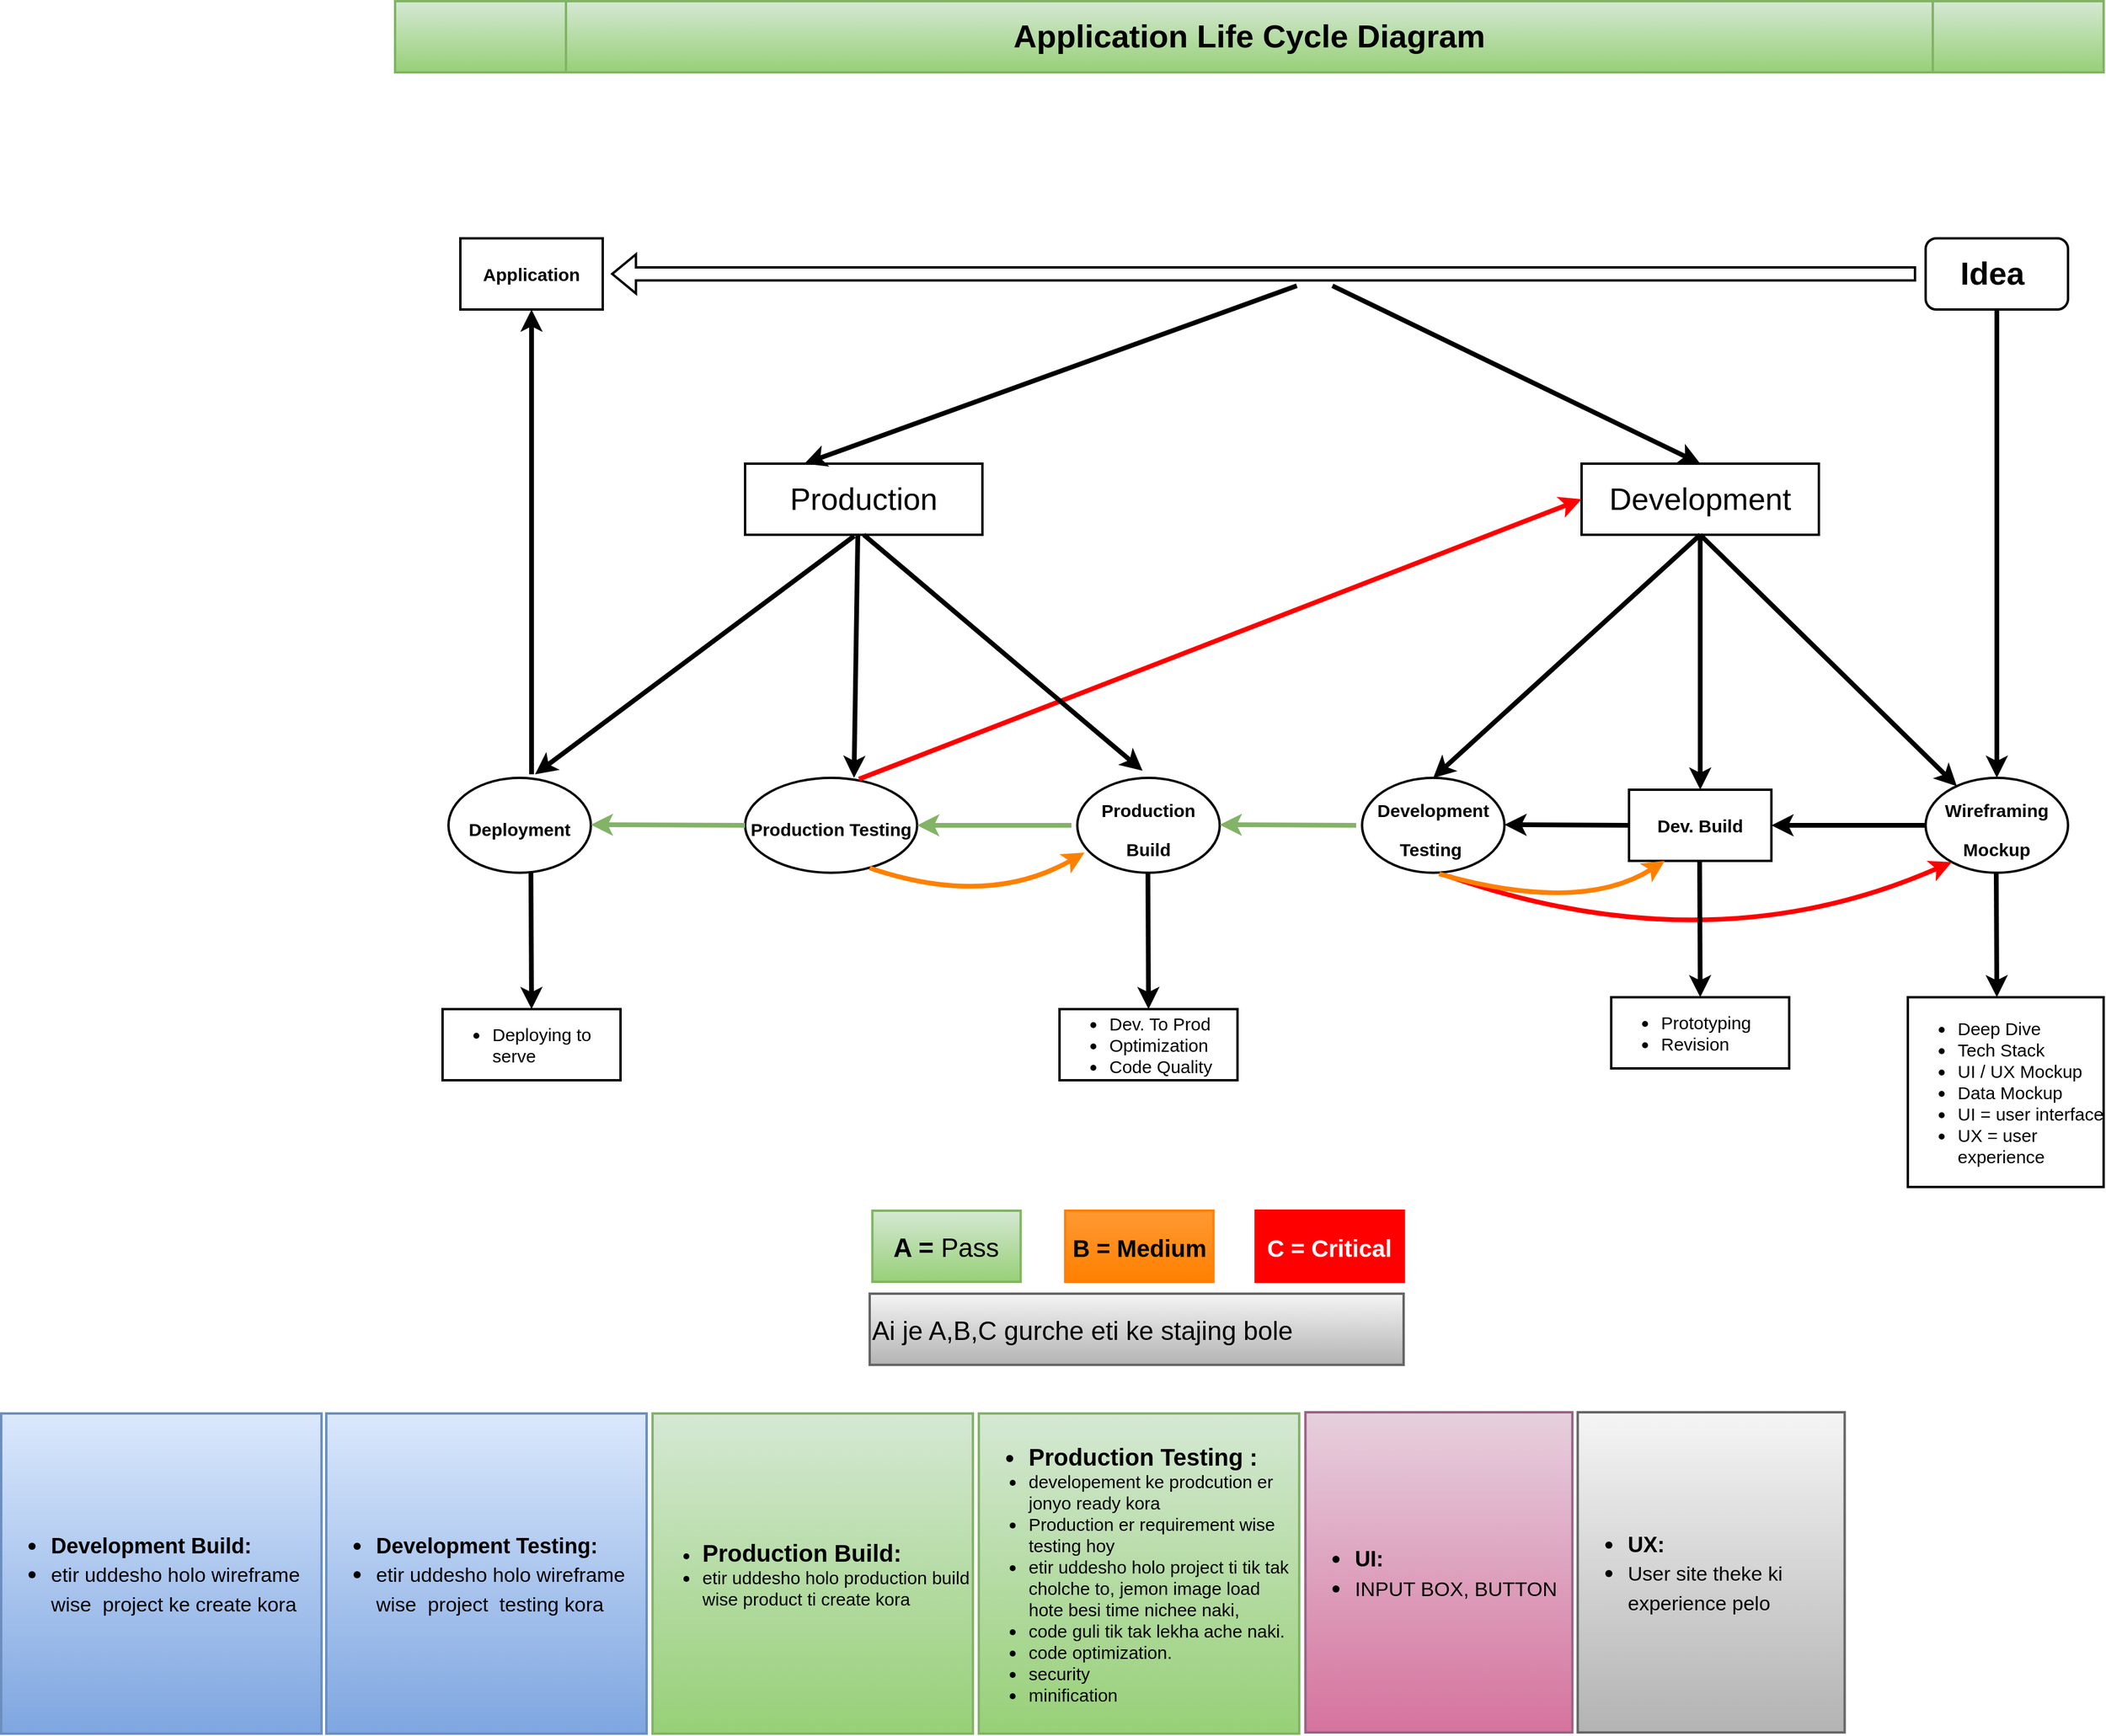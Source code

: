 <mxfile version="15.6.2" type="github" pages="3">
  <diagram id="QyyloWuUuczWYXhQfjAA" name="Page-3">
    <mxGraphModel dx="2634" dy="393" grid="1" gridSize="10" guides="1" tooltips="1" connect="1" arrows="1" fold="1" page="1" pageScale="1" pageWidth="850" pageHeight="1100" math="0" shadow="0">
      <root>
        <mxCell id="Z68wc-MWNhTlL6lFLuZK-0" />
        <mxCell id="Z68wc-MWNhTlL6lFLuZK-1" parent="Z68wc-MWNhTlL6lFLuZK-0" />
        <mxCell id="kr9_iDYJ5C5E8U4kxon4-0" value="&lt;font style=&quot;font-size: 27px&quot;&gt;&lt;b&gt;Application Life Cycle Diagram&lt;/b&gt;&lt;/font&gt;" style="shape=process;whiteSpace=wrap;html=1;backgroundOutline=1;fontSize=13;strokeWidth=2;align=center;fillColor=#d5e8d4;gradientColor=#97d077;strokeColor=#82b366;" vertex="1" parent="Z68wc-MWNhTlL6lFLuZK-1">
          <mxGeometry x="-600" y="20" width="1440" height="60" as="geometry" />
        </mxCell>
        <mxCell id="kr9_iDYJ5C5E8U4kxon4-1" value="&lt;font color=&quot;#000000&quot;&gt;&lt;b&gt;Idea&amp;nbsp;&lt;/b&gt;&lt;/font&gt;" style="rounded=1;whiteSpace=wrap;html=1;fontSize=27;fontColor=#FFFFFF;strokeWidth=2;align=center;" vertex="1" parent="Z68wc-MWNhTlL6lFLuZK-1">
          <mxGeometry x="690" y="220" width="120" height="60" as="geometry" />
        </mxCell>
        <mxCell id="kr9_iDYJ5C5E8U4kxon4-2" value="&lt;b&gt;&lt;font style=&quot;font-size: 15px&quot;&gt;Wireframing Mockup&lt;/font&gt;&lt;/b&gt;" style="ellipse;whiteSpace=wrap;html=1;fontSize=27;fontColor=#000000;strokeWidth=2;align=center;" vertex="1" parent="Z68wc-MWNhTlL6lFLuZK-1">
          <mxGeometry x="690" y="675" width="120" height="80" as="geometry" />
        </mxCell>
        <mxCell id="kr9_iDYJ5C5E8U4kxon4-3" value="&lt;b&gt;Dev. Build&lt;/b&gt;" style="rounded=0;whiteSpace=wrap;html=1;fontSize=15;fontColor=#000000;strokeWidth=2;align=center;" vertex="1" parent="Z68wc-MWNhTlL6lFLuZK-1">
          <mxGeometry x="440" y="685" width="120" height="60" as="geometry" />
        </mxCell>
        <mxCell id="kr9_iDYJ5C5E8U4kxon4-4" value="&lt;b&gt;&lt;font style=&quot;font-size: 15px&quot;&gt;Development&lt;br&gt;Testing&amp;nbsp;&lt;br&gt;&lt;/font&gt;&lt;/b&gt;" style="ellipse;whiteSpace=wrap;html=1;fontSize=27;fontColor=#000000;strokeWidth=2;align=center;" vertex="1" parent="Z68wc-MWNhTlL6lFLuZK-1">
          <mxGeometry x="215" y="675" width="120" height="80" as="geometry" />
        </mxCell>
        <mxCell id="kr9_iDYJ5C5E8U4kxon4-5" value="&lt;b&gt;&lt;font style=&quot;font-size: 15px&quot;&gt;Production Build&lt;/font&gt;&lt;/b&gt;" style="ellipse;whiteSpace=wrap;html=1;fontSize=27;fontColor=#000000;strokeWidth=2;align=center;" vertex="1" parent="Z68wc-MWNhTlL6lFLuZK-1">
          <mxGeometry x="-25" y="675" width="120" height="80" as="geometry" />
        </mxCell>
        <mxCell id="kr9_iDYJ5C5E8U4kxon4-6" value="&lt;b&gt;&lt;font style=&quot;font-size: 15px&quot;&gt;Production Testing&lt;/font&gt;&lt;/b&gt;" style="ellipse;whiteSpace=wrap;html=1;fontSize=27;fontColor=#000000;strokeWidth=2;align=center;" vertex="1" parent="Z68wc-MWNhTlL6lFLuZK-1">
          <mxGeometry x="-305" y="675" width="145" height="80" as="geometry" />
        </mxCell>
        <mxCell id="kr9_iDYJ5C5E8U4kxon4-7" value="&lt;b&gt;&lt;font style=&quot;font-size: 15px&quot;&gt;Deployment&lt;/font&gt;&lt;/b&gt;" style="ellipse;whiteSpace=wrap;html=1;fontSize=27;fontColor=#000000;strokeWidth=2;align=center;" vertex="1" parent="Z68wc-MWNhTlL6lFLuZK-1">
          <mxGeometry x="-555" y="675" width="120" height="80" as="geometry" />
        </mxCell>
        <mxCell id="kr9_iDYJ5C5E8U4kxon4-8" value="&lt;b&gt;Application&lt;/b&gt;" style="rounded=0;whiteSpace=wrap;html=1;fontSize=15;fontColor=#000000;strokeWidth=2;align=center;" vertex="1" parent="Z68wc-MWNhTlL6lFLuZK-1">
          <mxGeometry x="-545" y="220" width="120" height="60" as="geometry" />
        </mxCell>
        <mxCell id="kr9_iDYJ5C5E8U4kxon4-10" value="" style="shape=flexArrow;endArrow=classic;html=1;rounded=0;fontSize=15;fontColor=#000000;strokeWidth=2;" edge="1" parent="Z68wc-MWNhTlL6lFLuZK-1">
          <mxGeometry width="50" height="50" relative="1" as="geometry">
            <mxPoint x="682" y="250" as="sourcePoint" />
            <mxPoint x="-418" y="250" as="targetPoint" />
          </mxGeometry>
        </mxCell>
        <mxCell id="kr9_iDYJ5C5E8U4kxon4-11" value="" style="endArrow=classic;html=1;rounded=0;fontSize=16;fontColor=#000000;strokeWidth=4;exitX=0.5;exitY=1;exitDx=0;exitDy=0;entryX=0.5;entryY=0;entryDx=0;entryDy=0;" edge="1" parent="Z68wc-MWNhTlL6lFLuZK-1" source="kr9_iDYJ5C5E8U4kxon4-1" target="kr9_iDYJ5C5E8U4kxon4-2">
          <mxGeometry width="50" height="50" relative="1" as="geometry">
            <mxPoint x="740" y="480" as="sourcePoint" />
            <mxPoint x="750" y="660" as="targetPoint" />
          </mxGeometry>
        </mxCell>
        <mxCell id="kr9_iDYJ5C5E8U4kxon4-12" value="" style="endArrow=classic;html=1;rounded=0;fontSize=16;fontColor=#000000;strokeWidth=4;entryX=1;entryY=0.5;entryDx=0;entryDy=0;exitX=0;exitY=0.5;exitDx=0;exitDy=0;" edge="1" parent="Z68wc-MWNhTlL6lFLuZK-1" source="kr9_iDYJ5C5E8U4kxon4-2" target="kr9_iDYJ5C5E8U4kxon4-3">
          <mxGeometry width="50" height="50" relative="1" as="geometry">
            <mxPoint x="650" y="755" as="sourcePoint" />
            <mxPoint x="650" y="885" as="targetPoint" />
          </mxGeometry>
        </mxCell>
        <mxCell id="kr9_iDYJ5C5E8U4kxon4-13" value="" style="endArrow=classic;html=1;rounded=0;fontSize=16;fontColor=#000000;strokeWidth=4;entryX=1;entryY=0.5;entryDx=0;entryDy=0;" edge="1" parent="Z68wc-MWNhTlL6lFLuZK-1">
          <mxGeometry width="50" height="50" relative="1" as="geometry">
            <mxPoint x="440" y="715" as="sourcePoint" />
            <mxPoint x="335" y="714.5" as="targetPoint" />
          </mxGeometry>
        </mxCell>
        <mxCell id="kr9_iDYJ5C5E8U4kxon4-14" value="" style="endArrow=classic;html=1;rounded=0;fontSize=16;fontColor=#000000;strokeWidth=4;entryX=1;entryY=0.5;entryDx=0;entryDy=0;fillColor=#d5e8d4;gradientColor=#97d077;strokeColor=#82b366;" edge="1" parent="Z68wc-MWNhTlL6lFLuZK-1">
          <mxGeometry width="50" height="50" relative="1" as="geometry">
            <mxPoint x="210" y="715" as="sourcePoint" />
            <mxPoint x="95" y="714.5" as="targetPoint" />
          </mxGeometry>
        </mxCell>
        <mxCell id="kr9_iDYJ5C5E8U4kxon4-17" value="" style="endArrow=classic;html=1;rounded=0;fontSize=16;fontColor=#000000;strokeWidth=4;entryX=0.5;entryY=1;entryDx=0;entryDy=0;" edge="1" parent="Z68wc-MWNhTlL6lFLuZK-1" target="kr9_iDYJ5C5E8U4kxon4-8">
          <mxGeometry width="50" height="50" relative="1" as="geometry">
            <mxPoint x="-485" y="672" as="sourcePoint" />
            <mxPoint x="-440" y="510" as="targetPoint" />
          </mxGeometry>
        </mxCell>
        <mxCell id="kr9_iDYJ5C5E8U4kxon4-18" value="Development" style="rounded=0;whiteSpace=wrap;html=1;fontSize=26;fontColor=#000000;strokeWidth=2;align=center;" vertex="1" parent="Z68wc-MWNhTlL6lFLuZK-1">
          <mxGeometry x="400" y="410" width="200" height="60" as="geometry" />
        </mxCell>
        <mxCell id="kr9_iDYJ5C5E8U4kxon4-19" value="" style="endArrow=classic;html=1;rounded=0;fontSize=16;fontColor=#000000;strokeWidth=4;entryX=0.5;entryY=0;entryDx=0;entryDy=0;exitX=0.5;exitY=1;exitDx=0;exitDy=0;" edge="1" parent="Z68wc-MWNhTlL6lFLuZK-1" source="kr9_iDYJ5C5E8U4kxon4-18" target="kr9_iDYJ5C5E8U4kxon4-3">
          <mxGeometry width="50" height="50" relative="1" as="geometry">
            <mxPoint x="600" y="550" as="sourcePoint" />
            <mxPoint x="470" y="550" as="targetPoint" />
          </mxGeometry>
        </mxCell>
        <mxCell id="kr9_iDYJ5C5E8U4kxon4-20" value="" style="endArrow=classic;html=1;rounded=0;fontSize=16;fontColor=#000000;strokeWidth=4;entryX=0.5;entryY=0;entryDx=0;entryDy=0;" edge="1" parent="Z68wc-MWNhTlL6lFLuZK-1" target="kr9_iDYJ5C5E8U4kxon4-4">
          <mxGeometry width="50" height="50" relative="1" as="geometry">
            <mxPoint x="500" y="470" as="sourcePoint" />
            <mxPoint x="400" y="685" as="targetPoint" />
          </mxGeometry>
        </mxCell>
        <mxCell id="kr9_iDYJ5C5E8U4kxon4-21" value="" style="endArrow=classic;html=1;rounded=0;fontSize=16;fontColor=#000000;strokeWidth=4;exitX=0.5;exitY=1;exitDx=0;exitDy=0;" edge="1" parent="Z68wc-MWNhTlL6lFLuZK-1" source="kr9_iDYJ5C5E8U4kxon4-18" target="kr9_iDYJ5C5E8U4kxon4-2">
          <mxGeometry width="50" height="50" relative="1" as="geometry">
            <mxPoint x="600" y="470" as="sourcePoint" />
            <mxPoint x="600" y="685" as="targetPoint" />
          </mxGeometry>
        </mxCell>
        <mxCell id="kr9_iDYJ5C5E8U4kxon4-22" value="" style="endArrow=classic;html=1;rounded=0;fontSize=16;fontColor=#000000;strokeWidth=4;exitX=0.5;exitY=1;exitDx=0;exitDy=0;entryX=0.5;entryY=0;entryDx=0;entryDy=0;" edge="1" parent="Z68wc-MWNhTlL6lFLuZK-1" target="kr9_iDYJ5C5E8U4kxon4-18">
          <mxGeometry width="50" height="50" relative="1" as="geometry">
            <mxPoint x="190" y="260" as="sourcePoint" />
            <mxPoint x="317.326" y="467.966" as="targetPoint" />
          </mxGeometry>
        </mxCell>
        <mxCell id="kr9_iDYJ5C5E8U4kxon4-23" value="" style="curved=1;endArrow=classic;html=1;rounded=0;fontSize=26;fontColor=#000000;strokeWidth=4;entryX=0.183;entryY=0.95;entryDx=0;entryDy=0;entryPerimeter=0;exitX=0.608;exitY=1.038;exitDx=0;exitDy=0;fillColor=#f8cecc;gradientColor=#ea6b66;strokeColor=#FF0000;exitPerimeter=0;" edge="1" parent="Z68wc-MWNhTlL6lFLuZK-1" source="kr9_iDYJ5C5E8U4kxon4-4">
          <mxGeometry width="50" height="50" relative="1" as="geometry">
            <mxPoint x="275" y="750" as="sourcePoint" />
            <mxPoint x="711.96" y="746" as="targetPoint" />
            <Array as="points">
              <mxPoint x="510" y="835" />
            </Array>
          </mxGeometry>
        </mxCell>
        <mxCell id="kr9_iDYJ5C5E8U4kxon4-24" value="" style="endArrow=classic;html=1;rounded=0;fontSize=16;fontColor=#000000;strokeWidth=4;exitX=0.5;exitY=1;exitDx=0;exitDy=0;" edge="1" parent="Z68wc-MWNhTlL6lFLuZK-1">
          <mxGeometry width="50" height="50" relative="1" as="geometry">
            <mxPoint x="499.5" y="745" as="sourcePoint" />
            <mxPoint x="500" y="860" as="targetPoint" />
          </mxGeometry>
        </mxCell>
        <mxCell id="kr9_iDYJ5C5E8U4kxon4-25" value="&lt;ul&gt;&lt;li&gt;Prototyping&lt;/li&gt;&lt;li&gt;Revision&lt;/li&gt;&lt;/ul&gt;" style="rounded=0;whiteSpace=wrap;html=1;fontSize=15;fontColor=#000000;strokeWidth=2;align=left;" vertex="1" parent="Z68wc-MWNhTlL6lFLuZK-1">
          <mxGeometry x="425" y="860" width="150" height="60" as="geometry" />
        </mxCell>
        <mxCell id="kr9_iDYJ5C5E8U4kxon4-27" value="" style="curved=1;endArrow=classic;html=1;rounded=0;fontSize=26;fontColor=#000000;strokeWidth=4;entryX=0.25;entryY=1;entryDx=0;entryDy=0;strokeColor=#FF8000;" edge="1" parent="Z68wc-MWNhTlL6lFLuZK-1" target="kr9_iDYJ5C5E8U4kxon4-3">
          <mxGeometry width="50" height="50" relative="1" as="geometry">
            <mxPoint x="280" y="756" as="sourcePoint" />
            <mxPoint x="490" y="750" as="targetPoint" />
            <Array as="points">
              <mxPoint x="400" y="790" />
            </Array>
          </mxGeometry>
        </mxCell>
        <mxCell id="kr9_iDYJ5C5E8U4kxon4-28" value="&lt;font style=&quot;font-size: 22px&quot;&gt;&lt;b&gt;A = &lt;/b&gt;Pass&lt;/font&gt;" style="rounded=0;whiteSpace=wrap;html=1;fontSize=26;strokeWidth=2;align=center;fillColor=#d5e8d4;gradientColor=#97d077;strokeColor=#82b366;" vertex="1" parent="Z68wc-MWNhTlL6lFLuZK-1">
          <mxGeometry x="-197.75" y="1040" width="125" height="60" as="geometry" />
        </mxCell>
        <mxCell id="kr9_iDYJ5C5E8U4kxon4-29" value="&lt;font size=&quot;1&quot;&gt;&lt;b style=&quot;font-size: 20px&quot;&gt;B = Medium&lt;/b&gt;&lt;/font&gt;" style="rounded=0;whiteSpace=wrap;html=1;fontSize=26;strokeWidth=2;align=center;fillColor=#FF9933;strokeColor=#FF8000;gradientColor=#FF8000;" vertex="1" parent="Z68wc-MWNhTlL6lFLuZK-1">
          <mxGeometry x="-35.25" y="1040" width="125" height="60" as="geometry" />
        </mxCell>
        <mxCell id="kr9_iDYJ5C5E8U4kxon4-31" value="&lt;font size=&quot;1&quot; color=&quot;#ffffff&quot;&gt;&lt;b style=&quot;font-size: 20px&quot;&gt;C = Critical&lt;/b&gt;&lt;/font&gt;" style="rounded=0;whiteSpace=wrap;html=1;fontSize=26;strokeWidth=2;align=center;fillColor=#FF0000;strokeColor=#FF0000;gradientColor=#FF0000;" vertex="1" parent="Z68wc-MWNhTlL6lFLuZK-1">
          <mxGeometry x="125.25" y="1040" width="125" height="60" as="geometry" />
        </mxCell>
        <mxCell id="kr9_iDYJ5C5E8U4kxon4-32" value="" style="endArrow=classic;html=1;rounded=0;fontSize=16;fontColor=#000000;strokeWidth=4;exitX=0.5;exitY=1;exitDx=0;exitDy=0;" edge="1" parent="Z68wc-MWNhTlL6lFLuZK-1">
          <mxGeometry width="50" height="50" relative="1" as="geometry">
            <mxPoint x="34.5" y="755" as="sourcePoint" />
            <mxPoint x="35" y="870" as="targetPoint" />
          </mxGeometry>
        </mxCell>
        <mxCell id="kr9_iDYJ5C5E8U4kxon4-33" value="&lt;ul&gt;&lt;li&gt;Dev. To Prod&lt;/li&gt;&lt;li&gt;Optimization&lt;/li&gt;&lt;li&gt;Code Quality&lt;/li&gt;&lt;/ul&gt;" style="rounded=0;whiteSpace=wrap;html=1;fontSize=15;fontColor=#000000;strokeWidth=2;align=left;" vertex="1" parent="Z68wc-MWNhTlL6lFLuZK-1">
          <mxGeometry x="-40" y="870" width="150" height="60" as="geometry" />
        </mxCell>
        <mxCell id="kr9_iDYJ5C5E8U4kxon4-34" value="" style="endArrow=classic;html=1;rounded=0;fontSize=16;fontColor=#000000;strokeWidth=4;fillColor=#d5e8d4;gradientColor=#97d077;strokeColor=#82b366;" edge="1" parent="Z68wc-MWNhTlL6lFLuZK-1">
          <mxGeometry width="50" height="50" relative="1" as="geometry">
            <mxPoint x="-30" y="715" as="sourcePoint" />
            <mxPoint x="-160" y="715" as="targetPoint" />
          </mxGeometry>
        </mxCell>
        <mxCell id="kr9_iDYJ5C5E8U4kxon4-35" value="" style="endArrow=classic;html=1;rounded=0;fontSize=20;fontColor=#FFFFFF;strokeColor=#FF0000;strokeWidth=4;entryX=0;entryY=0.5;entryDx=0;entryDy=0;exitX=0.662;exitY=0.013;exitDx=0;exitDy=0;exitPerimeter=0;" edge="1" parent="Z68wc-MWNhTlL6lFLuZK-1" source="kr9_iDYJ5C5E8U4kxon4-6" target="kr9_iDYJ5C5E8U4kxon4-18">
          <mxGeometry width="50" height="50" relative="1" as="geometry">
            <mxPoint x="-210" y="670" as="sourcePoint" />
            <mxPoint x="-170" y="625" as="targetPoint" />
          </mxGeometry>
        </mxCell>
        <mxCell id="kr9_iDYJ5C5E8U4kxon4-36" value="" style="curved=1;endArrow=classic;html=1;rounded=0;fontSize=26;fontColor=#000000;strokeWidth=4;entryX=0.05;entryY=0.788;entryDx=0;entryDy=0;strokeColor=#FF8000;entryPerimeter=0;" edge="1" parent="Z68wc-MWNhTlL6lFLuZK-1" target="kr9_iDYJ5C5E8U4kxon4-5">
          <mxGeometry width="50" height="50" relative="1" as="geometry">
            <mxPoint x="-200" y="751" as="sourcePoint" />
            <mxPoint x="-30" y="740" as="targetPoint" />
            <Array as="points">
              <mxPoint x="-100" y="785" />
            </Array>
          </mxGeometry>
        </mxCell>
        <mxCell id="kr9_iDYJ5C5E8U4kxon4-37" value="&lt;ul&gt;&lt;li&gt;Deep Dive&lt;/li&gt;&lt;li&gt;Tech Stack&lt;/li&gt;&lt;li&gt;UI / UX Mockup&lt;/li&gt;&lt;li&gt;Data Mockup&lt;/li&gt;&lt;li&gt;UI = user interface&lt;/li&gt;&lt;li&gt;UX = user experience&lt;/li&gt;&lt;/ul&gt;" style="rounded=0;whiteSpace=wrap;html=1;fontSize=15;fontColor=#000000;strokeWidth=2;align=left;" vertex="1" parent="Z68wc-MWNhTlL6lFLuZK-1">
          <mxGeometry x="675" y="860" width="165" height="160" as="geometry" />
        </mxCell>
        <mxCell id="kr9_iDYJ5C5E8U4kxon4-38" value="" style="endArrow=classic;html=1;rounded=0;fontSize=16;fontColor=#000000;strokeWidth=4;exitX=0.5;exitY=1;exitDx=0;exitDy=0;" edge="1" parent="Z68wc-MWNhTlL6lFLuZK-1">
          <mxGeometry width="50" height="50" relative="1" as="geometry">
            <mxPoint x="749.5" y="755" as="sourcePoint" />
            <mxPoint x="750" y="860" as="targetPoint" />
          </mxGeometry>
        </mxCell>
        <mxCell id="kr9_iDYJ5C5E8U4kxon4-39" value="&lt;ul&gt;&lt;li&gt;&lt;font size=&quot;1&quot;&gt;&lt;b style=&quot;font-size: 18px&quot;&gt;Development Testing:&amp;nbsp;&lt;/b&gt;&lt;/font&gt;&lt;/li&gt;&lt;li&gt;&lt;font style=&quot;font-size: 17px&quot;&gt;etir uddesho holo wireframe wise&amp;nbsp; project&amp;nbsp; testing kora&lt;/font&gt;&lt;/li&gt;&lt;/ul&gt;" style="rounded=0;whiteSpace=wrap;html=1;fontSize=20;strokeWidth=2;align=left;fillColor=#dae8fc;gradientColor=#7ea6e0;strokeColor=#6c8ebf;" vertex="1" parent="Z68wc-MWNhTlL6lFLuZK-1">
          <mxGeometry x="-658" y="1211" width="270" height="270" as="geometry" />
        </mxCell>
        <mxCell id="kr9_iDYJ5C5E8U4kxon4-40" value="Production" style="rounded=0;whiteSpace=wrap;html=1;fontSize=26;fontColor=#000000;strokeWidth=2;align=center;" vertex="1" parent="Z68wc-MWNhTlL6lFLuZK-1">
          <mxGeometry x="-305" y="410" width="200" height="60" as="geometry" />
        </mxCell>
        <mxCell id="kr9_iDYJ5C5E8U4kxon4-41" value="&lt;ul&gt;&lt;li&gt;&lt;b&gt;&lt;font style=&quot;font-size: 20px&quot;&gt;Production Testing :&lt;/font&gt;&lt;/b&gt;&lt;/li&gt;&lt;li style=&quot;font-size: 15px&quot;&gt;developement ke prodcution er jonyo ready kora&lt;/li&gt;&lt;li style=&quot;font-size: 15px&quot;&gt;Production er requirement wise testing hoy&lt;/li&gt;&lt;li style=&quot;font-size: 15px&quot;&gt;&lt;font style=&quot;font-size: 15px&quot;&gt;etir uddesho holo project ti tik tak cholche to, jemon image load hote besi time nichee naki,&amp;nbsp;&lt;/font&gt;&lt;/li&gt;&lt;li style=&quot;font-size: 15px&quot;&gt;&lt;font style=&quot;font-size: 15px&quot;&gt;code guli tik tak lekha ache naki.&lt;/font&gt;&lt;/li&gt;&lt;li style=&quot;font-size: 15px&quot;&gt;&lt;font style=&quot;font-size: 15px&quot;&gt;code optimization.&lt;/font&gt;&lt;/li&gt;&lt;li style=&quot;font-size: 15px&quot;&gt;&lt;font style=&quot;font-size: 15px&quot;&gt;security&lt;/font&gt;&lt;/li&gt;&lt;li style=&quot;font-size: 15px&quot;&gt;&lt;font style=&quot;font-size: 15px&quot;&gt;minification&lt;/font&gt;&lt;/li&gt;&lt;/ul&gt;" style="rounded=0;whiteSpace=wrap;html=1;fontSize=20;strokeWidth=2;align=left;fillColor=#d5e8d4;gradientColor=#97d077;strokeColor=#82b366;" vertex="1" parent="Z68wc-MWNhTlL6lFLuZK-1">
          <mxGeometry x="-108" y="1211" width="270" height="270" as="geometry" />
        </mxCell>
        <mxCell id="kr9_iDYJ5C5E8U4kxon4-42" value="" style="endArrow=classic;html=1;rounded=0;fontSize=16;fontColor=#000000;strokeWidth=4;entryX=1;entryY=0.5;entryDx=0;entryDy=0;fillColor=#d5e8d4;gradientColor=#97d077;strokeColor=#82b366;exitX=0;exitY=0.5;exitDx=0;exitDy=0;" edge="1" parent="Z68wc-MWNhTlL6lFLuZK-1" source="kr9_iDYJ5C5E8U4kxon4-6">
          <mxGeometry width="50" height="50" relative="1" as="geometry">
            <mxPoint x="-310" y="715" as="sourcePoint" />
            <mxPoint x="-435" y="714.5" as="targetPoint" />
          </mxGeometry>
        </mxCell>
        <mxCell id="kr9_iDYJ5C5E8U4kxon4-44" value="&lt;ul&gt;&lt;li&gt;&lt;font size=&quot;1&quot;&gt;&lt;b style=&quot;font-size: 18px&quot;&gt;UI:&amp;nbsp;&lt;/b&gt;&lt;/font&gt;&lt;/li&gt;&lt;li&gt;&lt;font style=&quot;font-size: 17px&quot;&gt;INPUT BOX, BUTTON&lt;/font&gt;&lt;/li&gt;&lt;/ul&gt;" style="rounded=0;whiteSpace=wrap;html=1;fontSize=20;strokeWidth=2;align=left;fillColor=#e6d0de;gradientColor=#d5739d;strokeColor=#996185;" vertex="1" parent="Z68wc-MWNhTlL6lFLuZK-1">
          <mxGeometry x="167.25" y="1210" width="225" height="270" as="geometry" />
        </mxCell>
        <mxCell id="kr9_iDYJ5C5E8U4kxon4-45" value="&lt;ul&gt;&lt;li&gt;&lt;font size=&quot;1&quot;&gt;&lt;b style=&quot;font-size: 18px&quot;&gt;UX:&amp;nbsp;&lt;/b&gt;&lt;/font&gt;&lt;/li&gt;&lt;li&gt;&lt;font style=&quot;font-size: 17px&quot;&gt;User site theke ki experience pelo&lt;/font&gt;&lt;/li&gt;&lt;/ul&gt;" style="rounded=0;whiteSpace=wrap;html=1;fontSize=20;strokeWidth=2;align=left;fillColor=#f5f5f5;gradientColor=#b3b3b3;strokeColor=#666666;" vertex="1" parent="Z68wc-MWNhTlL6lFLuZK-1">
          <mxGeometry x="396.75" y="1210" width="225" height="270" as="geometry" />
        </mxCell>
        <mxCell id="kr9_iDYJ5C5E8U4kxon4-46" value="" style="endArrow=classic;html=1;rounded=0;fontSize=16;fontColor=#000000;strokeWidth=4;entryX=0.25;entryY=0;entryDx=0;entryDy=0;" edge="1" parent="Z68wc-MWNhTlL6lFLuZK-1" target="kr9_iDYJ5C5E8U4kxon4-40">
          <mxGeometry width="50" height="50" relative="1" as="geometry">
            <mxPoint x="160" y="260" as="sourcePoint" />
            <mxPoint x="170" y="440" as="targetPoint" />
          </mxGeometry>
        </mxCell>
        <mxCell id="kr9_iDYJ5C5E8U4kxon4-47" value="" style="endArrow=classic;html=1;rounded=0;fontSize=16;fontColor=#000000;strokeWidth=4;entryX=0.608;entryY=-0.037;entryDx=0;entryDy=0;exitX=0.46;exitY=1.017;exitDx=0;exitDy=0;entryPerimeter=0;exitPerimeter=0;" edge="1" parent="Z68wc-MWNhTlL6lFLuZK-1" source="kr9_iDYJ5C5E8U4kxon4-40" target="kr9_iDYJ5C5E8U4kxon4-7">
          <mxGeometry width="50" height="50" relative="1" as="geometry">
            <mxPoint x="-285" y="470" as="sourcePoint" />
            <mxPoint x="-410" y="675" as="targetPoint" />
          </mxGeometry>
        </mxCell>
        <mxCell id="kr9_iDYJ5C5E8U4kxon4-48" value="" style="endArrow=classic;html=1;rounded=0;fontSize=16;fontColor=#000000;strokeWidth=4;exitX=0.5;exitY=1;exitDx=0;exitDy=0;" edge="1" parent="Z68wc-MWNhTlL6lFLuZK-1" source="kr9_iDYJ5C5E8U4kxon4-40">
          <mxGeometry width="50" height="50" relative="1" as="geometry">
            <mxPoint x="-88.96" y="470" as="sourcePoint" />
            <mxPoint x="30" y="669" as="targetPoint" />
          </mxGeometry>
        </mxCell>
        <mxCell id="kr9_iDYJ5C5E8U4kxon4-49" value="" style="endArrow=classic;html=1;rounded=0;fontSize=16;fontColor=#000000;strokeWidth=4;exitX=0.5;exitY=1;exitDx=0;exitDy=0;entryX=0.633;entryY=0;entryDx=0;entryDy=0;entryPerimeter=0;" edge="1" parent="Z68wc-MWNhTlL6lFLuZK-1" target="kr9_iDYJ5C5E8U4kxon4-6">
          <mxGeometry width="50" height="50" relative="1" as="geometry">
            <mxPoint x="-210" y="470" as="sourcePoint" />
            <mxPoint x="-230" y="670" as="targetPoint" />
          </mxGeometry>
        </mxCell>
        <mxCell id="kr9_iDYJ5C5E8U4kxon4-50" value="" style="endArrow=classic;html=1;rounded=0;fontSize=16;fontColor=#000000;strokeWidth=4;exitX=0.5;exitY=1;exitDx=0;exitDy=0;" edge="1" parent="Z68wc-MWNhTlL6lFLuZK-1">
          <mxGeometry width="50" height="50" relative="1" as="geometry">
            <mxPoint x="-485.5" y="755" as="sourcePoint" />
            <mxPoint x="-485" y="870" as="targetPoint" />
          </mxGeometry>
        </mxCell>
        <mxCell id="kr9_iDYJ5C5E8U4kxon4-51" value="&lt;ul&gt;&lt;li&gt;Deploying to serve&lt;br&gt;&lt;/li&gt;&lt;/ul&gt;" style="rounded=0;whiteSpace=wrap;html=1;fontSize=15;fontColor=#000000;strokeWidth=2;align=left;" vertex="1" parent="Z68wc-MWNhTlL6lFLuZK-1">
          <mxGeometry x="-560" y="870" width="150" height="60" as="geometry" />
        </mxCell>
        <mxCell id="kr9_iDYJ5C5E8U4kxon4-52" value="&lt;font style=&quot;font-size: 22px&quot;&gt;Ai je A,B,C gurche eti ke stajing bole&lt;/font&gt;" style="rounded=0;whiteSpace=wrap;html=1;fontSize=26;strokeColor=#666666;strokeWidth=2;fillColor=#f5f5f5;gradientColor=#b3b3b3;align=left;" vertex="1" parent="Z68wc-MWNhTlL6lFLuZK-1">
          <mxGeometry x="-200" y="1110" width="450" height="60" as="geometry" />
        </mxCell>
        <mxCell id="kr9_iDYJ5C5E8U4kxon4-53" value="&lt;ul&gt;&lt;li&gt;&lt;font size=&quot;1&quot;&gt;&lt;b style=&quot;font-size: 18px&quot;&gt;Development Build:&amp;nbsp;&lt;/b&gt;&lt;/font&gt;&lt;/li&gt;&lt;li&gt;&lt;font style=&quot;font-size: 17px&quot;&gt;etir uddesho holo wireframe wise&amp;nbsp; project ke create kora&amp;nbsp;&lt;/font&gt;&lt;/li&gt;&lt;/ul&gt;" style="rounded=0;whiteSpace=wrap;html=1;fontSize=20;strokeWidth=2;align=left;fillColor=#dae8fc;gradientColor=#7ea6e0;strokeColor=#6c8ebf;" vertex="1" parent="Z68wc-MWNhTlL6lFLuZK-1">
          <mxGeometry x="-932" y="1211" width="270" height="270" as="geometry" />
        </mxCell>
        <mxCell id="kr9_iDYJ5C5E8U4kxon4-54" value="&lt;ul style=&quot;font-size: 15px&quot;&gt;&lt;li&gt;&lt;b&gt;&lt;font style=&quot;font-size: 20px&quot;&gt;Production Build:&lt;/font&gt;&lt;/b&gt;&lt;/li&gt;&lt;li&gt;etir uddesho holo production build wise product ti create kora&lt;/li&gt;&lt;/ul&gt;" style="rounded=0;whiteSpace=wrap;html=1;fontSize=20;strokeWidth=2;align=left;fillColor=#d5e8d4;gradientColor=#97d077;strokeColor=#82b366;" vertex="1" parent="Z68wc-MWNhTlL6lFLuZK-1">
          <mxGeometry x="-383" y="1211" width="270" height="270" as="geometry" />
        </mxCell>
      </root>
    </mxGraphModel>
  </diagram>
  <diagram id="wUXuVK7lzeDzBUgEKoNh" name="Page-2">
    <mxGraphModel dx="934" dy="393" grid="1" gridSize="10" guides="1" tooltips="1" connect="1" arrows="1" fold="1" page="1" pageScale="1" pageWidth="850" pageHeight="1100" math="0" shadow="0">
      <root>
        <mxCell id="37hczFDKBGqgZMmw7hRU-0" />
        <mxCell id="37hczFDKBGqgZMmw7hRU-1" parent="37hczFDKBGqgZMmw7hRU-0" />
        <mxCell id="23XzPQEsiqmdK9bYlkSw-0" value="&lt;b&gt;A Part of Consume able any Product , Our Target is find out the data consume able to create a Ecommerce&amp;nbsp;Application&lt;/b&gt;" style="shape=process;whiteSpace=wrap;html=1;backgroundOutline=1;fontSize=17;strokeWidth=2;fillColor=#b0e3e6;strokeColor=#0e8088;" vertex="1" parent="37hczFDKBGqgZMmw7hRU-1">
          <mxGeometry x="10" y="10" width="1230" height="60" as="geometry" />
        </mxCell>
        <mxCell id="23XzPQEsiqmdK9bYlkSw-1" value="" style="verticalAlign=top;verticalLabelPosition=bottom;labelPosition=center;align=center;html=1;outlineConnect=0;fillColor=#fad7ac;strokeColor=#b46504;gradientDirection=north;strokeWidth=2;shape=mxgraph.networks.pc;fontSize=17;" vertex="1" parent="37hczFDKBGqgZMmw7hRU-1">
          <mxGeometry x="250" y="342" width="100" height="70" as="geometry" />
        </mxCell>
        <mxCell id="23XzPQEsiqmdK9bYlkSw-2" value="" style="verticalAlign=top;verticalLabelPosition=bottom;labelPosition=center;align=center;html=1;outlineConnect=0;fillColor=#b1ddf0;strokeColor=#10739e;gradientDirection=north;strokeWidth=2;shape=mxgraph.networks.pc;fontSize=17;" vertex="1" parent="37hczFDKBGqgZMmw7hRU-1">
          <mxGeometry x="520" y="342" width="100" height="70" as="geometry" />
        </mxCell>
        <mxCell id="23XzPQEsiqmdK9bYlkSw-3" value="" style="verticalLabelPosition=bottom;verticalAlign=top;html=1;shadow=0;dashed=0;strokeWidth=1;shape=mxgraph.android.phone2;strokeColor=#0e8088;fontSize=17;fillColor=#b0e3e6;" vertex="1" parent="37hczFDKBGqgZMmw7hRU-1">
          <mxGeometry x="250" y="521" width="90" height="140" as="geometry" />
        </mxCell>
        <mxCell id="23XzPQEsiqmdK9bYlkSw-4" value="" style="verticalLabelPosition=bottom;verticalAlign=top;html=1;shadow=0;dashed=0;strokeWidth=1;shape=mxgraph.android.phone2;strokeColor=#ae4132;fontSize=17;fillColor=#fad9d5;" vertex="1" parent="37hczFDKBGqgZMmw7hRU-1">
          <mxGeometry x="530" y="521" width="90" height="140" as="geometry" />
        </mxCell>
        <mxCell id="23XzPQEsiqmdK9bYlkSw-5" value="" style="verticalLabelPosition=bottom;verticalAlign=top;html=1;shadow=0;dashed=0;strokeWidth=1;shape=mxgraph.android.phone2;strokeColor=#56517e;fontSize=17;fillColor=#d0cee2;" vertex="1" parent="37hczFDKBGqgZMmw7hRU-1">
          <mxGeometry x="390" y="643" width="90" height="140" as="geometry" />
        </mxCell>
        <mxCell id="23XzPQEsiqmdK9bYlkSw-6" value="&lt;font style=&quot;font-size: 13px&quot;&gt;&lt;b&gt;Desktop Application&lt;/b&gt;&lt;/font&gt;" style="whiteSpace=wrap;html=1;fontSize=17;strokeWidth=2;strokeColor=none;" vertex="1" parent="37hczFDKBGqgZMmw7hRU-1">
          <mxGeometry x="240" y="270" width="140" height="60" as="geometry" />
        </mxCell>
        <mxCell id="23XzPQEsiqmdK9bYlkSw-7" value="&lt;font style=&quot;font-size: 13px&quot;&gt;&lt;b&gt;Web Application&lt;/b&gt;&lt;/font&gt;" style="whiteSpace=wrap;html=1;fontSize=17;strokeWidth=2;strokeColor=none;" vertex="1" parent="37hczFDKBGqgZMmw7hRU-1">
          <mxGeometry x="505" y="270" width="140" height="60" as="geometry" />
        </mxCell>
        <mxCell id="23XzPQEsiqmdK9bYlkSw-8" value="&lt;font style=&quot;font-size: 13px&quot;&gt;&lt;b&gt;Android Application&lt;/b&gt;&lt;/font&gt;" style="whiteSpace=wrap;html=1;fontSize=17;strokeWidth=2;strokeColor=none;" vertex="1" parent="37hczFDKBGqgZMmw7hRU-1">
          <mxGeometry x="230" y="440" width="140" height="60" as="geometry" />
        </mxCell>
        <mxCell id="23XzPQEsiqmdK9bYlkSw-9" value="&lt;font style=&quot;font-size: 13px&quot;&gt;&lt;b&gt;IOS Application&lt;/b&gt;&lt;/font&gt;" style="whiteSpace=wrap;html=1;fontSize=17;strokeWidth=2;strokeColor=none;" vertex="1" parent="37hczFDKBGqgZMmw7hRU-1">
          <mxGeometry x="510" y="440" width="140" height="60" as="geometry" />
        </mxCell>
        <mxCell id="23XzPQEsiqmdK9bYlkSw-10" value="&lt;span style=&quot;font-size: 13px&quot;&gt;&lt;b&gt;Mobile Browser Means Responsive&lt;/b&gt;&lt;/span&gt;" style="whiteSpace=wrap;html=1;fontSize=17;strokeWidth=2;strokeColor=none;" vertex="1" parent="37hczFDKBGqgZMmw7hRU-1">
          <mxGeometry x="370" y="560" width="140" height="60" as="geometry" />
        </mxCell>
        <mxCell id="23XzPQEsiqmdK9bYlkSw-13" style="edgeStyle=orthogonalEdgeStyle;rounded=0;orthogonalLoop=1;jettySize=auto;html=1;fontSize=14;strokeWidth=3;fillColor=#f8cecc;strokeColor=#b85450;" edge="1" parent="37hczFDKBGqgZMmw7hRU-1" source="23XzPQEsiqmdK9bYlkSw-11">
          <mxGeometry relative="1" as="geometry">
            <mxPoint x="440" y="980" as="targetPoint" />
          </mxGeometry>
        </mxCell>
        <mxCell id="23XzPQEsiqmdK9bYlkSw-11" value="&lt;ul style=&quot;font-size: 14px&quot;&gt;&lt;li&gt;&amp;nbsp;We choose our consume able platform is desktop , web, android, ios, mobile&amp;nbsp; browser means response for ecommerce project&lt;/li&gt;&lt;/ul&gt;" style="rounded=0;whiteSpace=wrap;html=1;fontSize=13;strokeWidth=2;align=left;fillColor=#dae8fc;gradientColor=#7ea6e0;strokeColor=#6c8ebf;" vertex="1" parent="37hczFDKBGqgZMmw7hRU-1">
          <mxGeometry x="295" y="820" width="290" height="90" as="geometry" />
        </mxCell>
        <mxCell id="23XzPQEsiqmdK9bYlkSw-14" value="&lt;ul&gt;&lt;li&gt;After decide our target&lt;/li&gt;&lt;li&gt;Now decide your preferable platform to make these type application&lt;br&gt;&lt;/li&gt;&lt;li&gt;Stack stand for choose the preferable platform for any project&lt;/li&gt;&lt;/ul&gt;" style="rounded=0;whiteSpace=wrap;html=1;fontSize=14;strokeWidth=2;align=left;fillColor=#d5e8d4;gradientColor=#97d077;strokeColor=#82b366;" vertex="1" parent="37hczFDKBGqgZMmw7hRU-1">
          <mxGeometry x="295" y="978" width="290" height="102" as="geometry" />
        </mxCell>
        <mxCell id="23XzPQEsiqmdK9bYlkSw-15" value="&amp;nbsp; &amp;nbsp; &lt;b&gt;Consume able is the Which platform based our project mane amader project kotai kotai applicable hobe&lt;/b&gt;&lt;br&gt;&lt;ol&gt;&lt;li&gt;Desktop Application With responsive or not&amp;nbsp;&lt;/li&gt;&lt;li&gt;Web Application&lt;/li&gt;&lt;li&gt;Mobile Application&lt;/li&gt;&lt;/ol&gt;&lt;div&gt;&lt;ul&gt;&lt;li&gt;If we want to create any blog then our consume able is Desktop&lt;/li&gt;&lt;li&gt;If we want to create any Ecommerce then our consume able is&amp;nbsp;&lt;/li&gt;&lt;li&gt;Desktop, Web Application &amp;amp; Mobile Application&lt;/li&gt;&lt;/ul&gt;&lt;br&gt;&lt;/div&gt;" style="rounded=0;whiteSpace=wrap;html=1;fontSize=14;strokeWidth=2;align=left;fillColor=#d5e8d4;strokeColor=#82b366;" vertex="1" parent="37hczFDKBGqgZMmw7hRU-1">
          <mxGeometry x="250" y="80" width="450" height="200" as="geometry" />
        </mxCell>
        <mxCell id="23XzPQEsiqmdK9bYlkSw-16" value="Charges For creating project Different platform" style="swimlane;fontSize=14;strokeWidth=2;align=left;fillColor=#f8cecc;strokeColor=#b85450;startSize=23;" vertex="1" parent="37hczFDKBGqgZMmw7hRU-1">
          <mxGeometry x="265" y="1140" width="350" height="250" as="geometry">
            <mxRectangle x="265" y="1140" width="350" height="23" as="alternateBounds" />
          </mxGeometry>
        </mxCell>
        <mxCell id="23XzPQEsiqmdK9bYlkSw-17" value="&lt;b&gt;Web Application&amp;nbsp; =&amp;gt;&lt;/b&gt; &lt;b&gt;20,000&lt;/b&gt;" style="text;html=1;align=center;verticalAlign=middle;resizable=0;points=[];autosize=1;strokeColor=none;fillColor=none;fontSize=14;" vertex="1" parent="23XzPQEsiqmdK9bYlkSw-16">
          <mxGeometry x="20" y="40" width="200" height="20" as="geometry" />
        </mxCell>
        <mxCell id="23XzPQEsiqmdK9bYlkSw-18" value="&lt;b&gt;IOS Application&amp;nbsp; =&amp;gt;&lt;/b&gt; &lt;b&gt;1,10,000&lt;/b&gt;" style="text;html=1;align=center;verticalAlign=middle;resizable=0;points=[];autosize=1;strokeColor=none;fillColor=none;fontSize=14;" vertex="1" parent="23XzPQEsiqmdK9bYlkSw-16">
          <mxGeometry x="20" y="70" width="200" height="20" as="geometry" />
        </mxCell>
        <mxCell id="23XzPQEsiqmdK9bYlkSw-19" value="&lt;b&gt;Android Application&amp;nbsp; =&amp;gt;&lt;/b&gt;&amp;nbsp;&lt;b&gt;60,000&lt;/b&gt;" style="text;html=1;align=center;verticalAlign=middle;resizable=0;points=[];autosize=1;strokeColor=none;fillColor=none;fontSize=14;" vertex="1" parent="23XzPQEsiqmdK9bYlkSw-16">
          <mxGeometry x="20" y="100" width="220" height="20" as="geometry" />
        </mxCell>
        <mxCell id="23XzPQEsiqmdK9bYlkSw-20" value="&lt;b&gt;Server Coast&amp;nbsp; =&amp;gt;&lt;/b&gt;&amp;nbsp;2&lt;b&gt;0,000&lt;/b&gt;" style="text;html=1;align=center;verticalAlign=middle;resizable=0;points=[];autosize=1;strokeColor=none;fillColor=none;fontSize=14;" vertex="1" parent="23XzPQEsiqmdK9bYlkSw-16">
          <mxGeometry x="45" y="130" width="170" height="20" as="geometry" />
        </mxCell>
        <mxCell id="23XzPQEsiqmdK9bYlkSw-23" value="&lt;b&gt;Company Coast&amp;nbsp; =&amp;gt;&lt;/b&gt;&amp;nbsp; &amp;nbsp;5&lt;b&gt;0,000&lt;/b&gt;" style="text;html=1;align=center;verticalAlign=middle;resizable=0;points=[];autosize=1;strokeColor=none;fillColor=none;fontSize=14;" vertex="1" parent="23XzPQEsiqmdK9bYlkSw-16">
          <mxGeometry x="30" y="160" width="200" height="20" as="geometry" />
        </mxCell>
        <mxCell id="23XzPQEsiqmdK9bYlkSw-24" value="&lt;b&gt;Total&amp;nbsp; =&amp;gt;&lt;/b&gt;&amp;nbsp; &amp;nbsp;2, 6&lt;b&gt;0,000&lt;/b&gt;" style="text;html=1;align=center;verticalAlign=middle;resizable=0;points=[];autosize=1;strokeColor=none;fillColor=none;fontSize=14;" vertex="1" parent="23XzPQEsiqmdK9bYlkSw-16">
          <mxGeometry x="50" y="190" width="140" height="20" as="geometry" />
        </mxCell>
        <mxCell id="23XzPQEsiqmdK9bYlkSw-32" value="&lt;b&gt;These amount is so large and make to long time&lt;/b&gt;" style="text;html=1;align=center;verticalAlign=middle;resizable=0;points=[];autosize=1;strokeColor=none;fillColor=none;fontSize=12;" vertex="1" parent="23XzPQEsiqmdK9bYlkSw-16">
          <mxGeometry x="15" y="220" width="290" height="20" as="geometry" />
        </mxCell>
        <mxCell id="23XzPQEsiqmdK9bYlkSw-25" value="&lt;div style=&quot;font-size: 13px;&quot;&gt;&lt;b style=&quot;font-size: 13px;&quot;&gt;Consumable Means Project kotai kotai applicable hobe&lt;/b&gt;&lt;/div&gt;" style="ellipse;whiteSpace=wrap;html=1;fontSize=13;strokeWidth=2;align=center;fillColor=#dae8fc;gradientColor=#7ea6e0;strokeColor=#6c8ebf;" vertex="1" parent="37hczFDKBGqgZMmw7hRU-1">
          <mxGeometry x="370" y="390" width="150" height="90" as="geometry" />
        </mxCell>
        <mxCell id="23XzPQEsiqmdK9bYlkSw-26" value="" style="endArrow=classic;html=1;rounded=0;fontSize=12;strokeWidth=1;" edge="1" parent="37hczFDKBGqgZMmw7hRU-1" target="23XzPQEsiqmdK9bYlkSw-25">
          <mxGeometry width="50" height="50" relative="1" as="geometry">
            <mxPoint x="350" y="380" as="sourcePoint" />
            <mxPoint x="400" y="330" as="targetPoint" />
          </mxGeometry>
        </mxCell>
        <mxCell id="23XzPQEsiqmdK9bYlkSw-27" value="" style="endArrow=classic;html=1;rounded=0;fontSize=12;strokeWidth=1;exitX=0;exitY=0.364;exitDx=0;exitDy=0;exitPerimeter=0;" edge="1" parent="37hczFDKBGqgZMmw7hRU-1" source="23XzPQEsiqmdK9bYlkSw-2" target="23XzPQEsiqmdK9bYlkSw-25">
          <mxGeometry width="50" height="50" relative="1" as="geometry">
            <mxPoint x="490" y="367.51" as="sourcePoint" />
            <mxPoint x="541.443" y="400.0" as="targetPoint" />
          </mxGeometry>
        </mxCell>
        <mxCell id="23XzPQEsiqmdK9bYlkSw-28" value="" style="endArrow=classic;html=1;rounded=0;fontSize=12;strokeWidth=1;" edge="1" parent="37hczFDKBGqgZMmw7hRU-1" target="23XzPQEsiqmdK9bYlkSw-25">
          <mxGeometry width="50" height="50" relative="1" as="geometry">
            <mxPoint x="333.56" y="521" as="sourcePoint" />
            <mxPoint x="385.003" y="553.49" as="targetPoint" />
          </mxGeometry>
        </mxCell>
        <mxCell id="23XzPQEsiqmdK9bYlkSw-29" value="" style="endArrow=classic;html=1;rounded=0;fontSize=12;strokeWidth=1;" edge="1" parent="37hczFDKBGqgZMmw7hRU-1" target="23XzPQEsiqmdK9bYlkSw-25">
          <mxGeometry width="50" height="50" relative="1" as="geometry">
            <mxPoint x="530" y="520" as="sourcePoint" />
            <mxPoint x="520.003" y="582.49" as="targetPoint" />
          </mxGeometry>
        </mxCell>
        <mxCell id="23XzPQEsiqmdK9bYlkSw-30" value="" style="endArrow=classic;html=1;rounded=0;fontSize=12;strokeWidth=1;entryX=0.5;entryY=1;entryDx=0;entryDy=0;" edge="1" parent="37hczFDKBGqgZMmw7hRU-1" target="23XzPQEsiqmdK9bYlkSw-25">
          <mxGeometry width="50" height="50" relative="1" as="geometry">
            <mxPoint x="440" y="640" as="sourcePoint" />
            <mxPoint x="441" y="500" as="targetPoint" />
          </mxGeometry>
        </mxCell>
        <mxCell id="23XzPQEsiqmdK9bYlkSw-31" value="&lt;b&gt;&lt;font style=&quot;font-size: 20px&quot;&gt;Now We create the project two type platform to reduce coast and time&lt;/font&gt;&lt;/b&gt;" style="shape=process;whiteSpace=wrap;html=1;backgroundOutline=1;fontSize=12;strokeWidth=2;align=center;fillColor=#e6d0de;gradientColor=#d5739d;strokeColor=#996185;" vertex="1" parent="37hczFDKBGqgZMmw7hRU-1">
          <mxGeometry x="40" y="1450" width="890" height="60" as="geometry" />
        </mxCell>
        <mxCell id="vULKzWvLirWww_7RFDkt-0" value="Backend" style="rhombus;whiteSpace=wrap;html=1;fontSize=20;strokeWidth=2;align=center;fillColor=#fff2cc;gradientColor=#ffd966;strokeColor=#d6b656;" vertex="1" parent="37hczFDKBGqgZMmw7hRU-1">
          <mxGeometry x="540" y="1695" width="125" height="120" as="geometry" />
        </mxCell>
        <mxCell id="vULKzWvLirWww_7RFDkt-1" value="Frontend" style="shape=parallelogram;perimeter=parallelogramPerimeter;whiteSpace=wrap;html=1;fixedSize=1;fontSize=20;strokeWidth=2;align=center;fillColor=#d5e8d4;gradientColor=#97d077;strokeColor=#82b366;" vertex="1" parent="37hczFDKBGqgZMmw7hRU-1">
          <mxGeometry x="150" y="1720" width="150" height="70" as="geometry" />
        </mxCell>
        <mxCell id="vULKzWvLirWww_7RFDkt-2" value="Nextjs, PWA" style="rounded=1;whiteSpace=wrap;html=1;fontSize=20;strokeWidth=2;align=center;fillColor=#dae8fc;gradientColor=#7ea6e0;strokeColor=#6c8ebf;" vertex="1" parent="37hczFDKBGqgZMmw7hRU-1">
          <mxGeometry x="165" y="1590" width="165" height="60" as="geometry" />
        </mxCell>
        <mxCell id="vULKzWvLirWww_7RFDkt-3" value="Nextjs, Flutter" style="rounded=1;whiteSpace=wrap;html=1;fontSize=20;strokeWidth=2;align=center;fillColor=#dae8fc;gradientColor=#7ea6e0;strokeColor=#6c8ebf;" vertex="1" parent="37hczFDKBGqgZMmw7hRU-1">
          <mxGeometry x="160" y="1860" width="165" height="60" as="geometry" />
        </mxCell>
        <mxCell id="vULKzWvLirWww_7RFDkt-4" value="Nodejs" style="rounded=1;whiteSpace=wrap;html=1;fontSize=20;strokeWidth=2;align=center;fillColor=#f8cecc;gradientColor=#ea6b66;strokeColor=#b85450;" vertex="1" parent="37hczFDKBGqgZMmw7hRU-1">
          <mxGeometry x="530" y="1570" width="165" height="60" as="geometry" />
        </mxCell>
        <mxCell id="vULKzWvLirWww_7RFDkt-5" value="" style="endArrow=classic;html=1;rounded=0;fontSize=20;strokeWidth=2;exitX=0.607;exitY=-0.057;exitDx=0;exitDy=0;exitPerimeter=0;fillColor=#f8cecc;gradientColor=#ea6b66;strokeColor=#b85450;" edge="1" parent="37hczFDKBGqgZMmw7hRU-1" source="vULKzWvLirWww_7RFDkt-1">
          <mxGeometry width="50" height="50" relative="1" as="geometry">
            <mxPoint x="240" y="1710" as="sourcePoint" />
            <mxPoint x="240" y="1650" as="targetPoint" />
          </mxGeometry>
        </mxCell>
        <mxCell id="vULKzWvLirWww_7RFDkt-6" value="" style="endArrow=classic;html=1;rounded=0;fontSize=20;strokeWidth=2;fillColor=#f8cecc;gradientColor=#ea6b66;strokeColor=#b85450;" edge="1" parent="37hczFDKBGqgZMmw7hRU-1">
          <mxGeometry width="50" height="50" relative="1" as="geometry">
            <mxPoint x="240" y="1796" as="sourcePoint" />
            <mxPoint x="240" y="1860" as="targetPoint" />
          </mxGeometry>
        </mxCell>
        <mxCell id="vULKzWvLirWww_7RFDkt-7" value="" style="endArrow=classic;html=1;rounded=0;fontSize=20;strokeWidth=2;exitX=0.607;exitY=-0.057;exitDx=0;exitDy=0;exitPerimeter=0;fillColor=#f8cecc;gradientColor=#ea6b66;strokeColor=#b85450;" edge="1" parent="37hczFDKBGqgZMmw7hRU-1">
          <mxGeometry width="50" height="50" relative="1" as="geometry">
            <mxPoint x="603.02" y="1696.01" as="sourcePoint" />
            <mxPoint x="601.97" y="1630" as="targetPoint" />
          </mxGeometry>
        </mxCell>
        <mxCell id="vULKzWvLirWww_7RFDkt-8" value="&lt;ul&gt;&lt;li&gt;&lt;font style=&quot;font-size: 16px&quot;&gt;PWA for make any project to apps&lt;/font&gt;&lt;/li&gt;&lt;li&gt;&lt;font style=&quot;font-size: 16px&quot;&gt;Flutter for make any project to apps&lt;/font&gt;&lt;/li&gt;&lt;li&gt;&lt;span style=&quot;font-size: 16px&quot;&gt;Here we make any project one time and use different device.&lt;/span&gt;&lt;/li&gt;&lt;li&gt;&lt;span style=&quot;font-size: 16px&quot;&gt;Our Backend will be always Nodejs &amp;amp; Fronted will be Nextjs&lt;/span&gt;&lt;/li&gt;&lt;/ul&gt;" style="rounded=0;whiteSpace=wrap;html=1;fontSize=20;strokeWidth=2;align=left;" vertex="1" parent="37hczFDKBGqgZMmw7hRU-1">
          <mxGeometry x="150" y="1970" width="370" height="170" as="geometry" />
        </mxCell>
        <mxCell id="vULKzWvLirWww_7RFDkt-9" value="Now Charges For creating project " style="swimlane;fontSize=14;strokeWidth=2;align=left;fillColor=#d5e8d4;strokeColor=#82b366;startSize=23;gradientColor=#97d077;" vertex="1" parent="37hczFDKBGqgZMmw7hRU-1">
          <mxGeometry x="160" y="2210" width="350" height="240" as="geometry">
            <mxRectangle x="265" y="1140" width="350" height="23" as="alternateBounds" />
          </mxGeometry>
        </mxCell>
        <mxCell id="vULKzWvLirWww_7RFDkt-10" value="&lt;b&gt;Web Application&amp;nbsp; =&amp;gt;&lt;/b&gt;&amp;nbsp;&lt;b&gt;60,000&lt;/b&gt;" style="text;html=1;align=center;verticalAlign=middle;resizable=0;points=[];autosize=1;strokeColor=none;fillColor=none;fontSize=14;" vertex="1" parent="vULKzWvLirWww_7RFDkt-9">
          <mxGeometry x="20" y="40" width="200" height="20" as="geometry" />
        </mxCell>
        <mxCell id="vULKzWvLirWww_7RFDkt-13" value="&lt;b&gt;Server Coast&amp;nbsp; =&amp;gt;&lt;/b&gt;&amp;nbsp;&lt;b&gt;40,000&lt;/b&gt;" style="text;html=1;align=center;verticalAlign=middle;resizable=0;points=[];autosize=1;strokeColor=none;fillColor=none;fontSize=14;" vertex="1" parent="vULKzWvLirWww_7RFDkt-9">
          <mxGeometry x="20" y="70" width="170" height="20" as="geometry" />
        </mxCell>
        <mxCell id="vULKzWvLirWww_7RFDkt-14" value="&lt;b&gt;Company Coast&amp;nbsp; =&amp;gt;&lt;/b&gt;&amp;nbsp; &amp;nbsp;5&lt;b&gt;0,000&lt;/b&gt;" style="text;html=1;align=center;verticalAlign=middle;resizable=0;points=[];autosize=1;strokeColor=none;fillColor=none;fontSize=14;" vertex="1" parent="vULKzWvLirWww_7RFDkt-9">
          <mxGeometry x="20" y="100" width="200" height="20" as="geometry" />
        </mxCell>
        <mxCell id="vULKzWvLirWww_7RFDkt-15" value="&lt;b&gt;Total&amp;nbsp; =&amp;gt;&lt;/b&gt;&amp;nbsp; &amp;nbsp;1, 5&lt;b&gt;0,000&lt;/b&gt;" style="text;html=1;align=center;verticalAlign=middle;resizable=0;points=[];autosize=1;strokeColor=none;fillColor=none;fontSize=14;" vertex="1" parent="vULKzWvLirWww_7RFDkt-9">
          <mxGeometry x="20" y="130" width="140" height="20" as="geometry" />
        </mxCell>
        <mxCell id="vULKzWvLirWww_7RFDkt-16" value="&lt;b&gt;Now amount will be reduce previous project coast&lt;/b&gt;" style="text;html=1;align=center;verticalAlign=middle;resizable=0;points=[];autosize=1;strokeColor=none;fillColor=none;fontSize=12;" vertex="1" parent="vULKzWvLirWww_7RFDkt-9">
          <mxGeometry x="10" y="160" width="300" height="20" as="geometry" />
        </mxCell>
        <mxCell id="vULKzWvLirWww_7RFDkt-17" value="&lt;b&gt;That so why we will choose these platform&lt;/b&gt;" style="text;html=1;align=center;verticalAlign=middle;resizable=0;points=[];autosize=1;strokeColor=none;fillColor=none;fontSize=12;" vertex="1" parent="vULKzWvLirWww_7RFDkt-9">
          <mxGeometry x="9" y="190" width="260" height="20" as="geometry" />
        </mxCell>
      </root>
    </mxGraphModel>
  </diagram>
  <diagram id="yt76_bcJkmnAl7NNn21-" name="Page-1">
    <mxGraphModel dx="934" dy="2593" grid="1" gridSize="10" guides="1" tooltips="1" connect="1" arrows="1" fold="1" page="1" pageScale="1" pageWidth="850" pageHeight="1100" math="0" shadow="0">
      <root>
        <mxCell id="0" />
        <mxCell id="1" parent="0" />
        <mxCell id="8ZkoKAFqIA9M4nE9LBip-5" value="&lt;font style=&quot;font-size: 21px&quot;&gt;Product Life Cycle&lt;/font&gt;" style="rounded=1;whiteSpace=wrap;html=1;strokeWidth=4;fontStyle=1;fillColor=#dae8fc;strokeColor=#6c8ebf;" vertex="1" parent="1">
          <mxGeometry x="160" y="-1070" width="350" height="60" as="geometry" />
        </mxCell>
        <mxCell id="8ZkoKAFqIA9M4nE9LBip-6" value="" style="endArrow=classic;html=1;rounded=0;fontSize=21;exitX=0.5;exitY=1;exitDx=0;exitDy=0;strokeWidth=4;fillColor=#dae8fc;strokeColor=#6c8ebf;" edge="1" parent="1" source="8ZkoKAFqIA9M4nE9LBip-5" target="8ZkoKAFqIA9M4nE9LBip-7">
          <mxGeometry width="50" height="50" relative="1" as="geometry">
            <mxPoint x="322.15" y="-1011.02" as="sourcePoint" />
            <mxPoint x="322" y="-940" as="targetPoint" />
          </mxGeometry>
        </mxCell>
        <mxCell id="8ZkoKAFqIA9M4nE9LBip-7" value="&lt;div style=&quot;text-align: left&quot;&gt;&lt;ul&gt;&lt;li&gt;&lt;span style=&quot;font-size: 17px&quot;&gt;&amp;nbsp;Product life cycle is consume able&lt;/span&gt;&lt;/li&gt;&lt;li&gt;&lt;span style=&quot;font-size: 17px&quot;&gt;mane product kotai kotai applicable hobe&lt;br&gt;&lt;/span&gt;&lt;/li&gt;&lt;/ul&gt;&lt;/div&gt;&lt;font style=&quot;font-size: 17px&quot;&gt;&lt;br&gt;&lt;/font&gt;" style="rounded=0;whiteSpace=wrap;html=1;fontSize=21;strokeWidth=4;fillColor=#d5e8d4;strokeColor=#82b366;" vertex="1" parent="1">
          <mxGeometry x="160" y="-980" width="360" height="90" as="geometry" />
        </mxCell>
        <mxCell id="8ZkoKAFqIA9M4nE9LBip-8" value="&lt;b&gt;Ecomerce&lt;/b&gt;" style="ellipse;whiteSpace=wrap;html=1;fontSize=17;strokeWidth=4;fillColor=#ffe6cc;strokeColor=#d79b00;" vertex="1" parent="1">
          <mxGeometry x="620" y="-1110" width="120" height="80" as="geometry" />
        </mxCell>
        <mxCell id="8ZkoKAFqIA9M4nE9LBip-9" value="" style="endArrow=classic;html=1;rounded=0;fontSize=17;strokeWidth=2;fillColor=#ffe6cc;strokeColor=#d79b00;exitX=1;exitY=0.25;exitDx=0;exitDy=0;" edge="1" parent="1" source="8ZkoKAFqIA9M4nE9LBip-5">
          <mxGeometry width="50" height="50" relative="1" as="geometry">
            <mxPoint x="510" y="-1070" as="sourcePoint" />
            <mxPoint x="620" y="-1060" as="targetPoint" />
          </mxGeometry>
        </mxCell>
        <mxCell id="8ZkoKAFqIA9M4nE9LBip-10" value="" style="endArrow=classic;html=1;rounded=0;fontSize=17;strokeWidth=2;fillColor=#ffe6cc;strokeColor=#d79b00;entryX=0.008;entryY=0.313;entryDx=0;entryDy=0;entryPerimeter=0;" edge="1" parent="1" target="8ZkoKAFqIA9M4nE9LBip-11">
          <mxGeometry width="50" height="50" relative="1" as="geometry">
            <mxPoint x="510" y="-1020" as="sourcePoint" />
            <mxPoint x="600" y="-1010" as="targetPoint" />
          </mxGeometry>
        </mxCell>
        <mxCell id="8ZkoKAFqIA9M4nE9LBip-11" value="&lt;b&gt;Inventroy&lt;/b&gt;" style="ellipse;whiteSpace=wrap;html=1;fontSize=17;strokeWidth=4;fillColor=#e1d5e7;strokeColor=#9673a6;" vertex="1" parent="1">
          <mxGeometry x="620" y="-1000" width="120" height="80" as="geometry" />
        </mxCell>
        <mxCell id="8ZkoKAFqIA9M4nE9LBip-12" value="" style="endArrow=classic;html=1;rounded=0;fontSize=17;strokeWidth=2;exitX=0.5;exitY=1;exitDx=0;exitDy=0;entryX=0.5;entryY=0;entryDx=0;entryDy=0;fillColor=#d5e8d4;strokeColor=#82b366;" edge="1" parent="1" source="8ZkoKAFqIA9M4nE9LBip-8" target="8ZkoKAFqIA9M4nE9LBip-11">
          <mxGeometry width="50" height="50" relative="1" as="geometry">
            <mxPoint x="700" y="-1000" as="sourcePoint" />
            <mxPoint x="750" y="-1050" as="targetPoint" />
          </mxGeometry>
        </mxCell>
        <mxCell id="8ZkoKAFqIA9M4nE9LBip-13" value="" style="endArrow=classic;html=1;rounded=0;fontSize=17;strokeWidth=2;exitX=0.5;exitY=1;exitDx=0;exitDy=0;fillColor=#d5e8d4;strokeColor=#82b366;" edge="1" parent="1">
          <mxGeometry width="50" height="50" relative="1" as="geometry">
            <mxPoint x="679.5" y="-920" as="sourcePoint" />
            <mxPoint x="680" y="-880" as="targetPoint" />
          </mxGeometry>
        </mxCell>
        <mxCell id="8ZkoKAFqIA9M4nE9LBip-14" value="&lt;b&gt;Consume able&lt;/b&gt;" style="rounded=1;whiteSpace=wrap;html=1;fontSize=17;strokeWidth=3;fillColor=#dae8fc;strokeColor=#6c8ebf;" vertex="1" parent="1">
          <mxGeometry x="610" y="-880" width="140" height="60" as="geometry" />
        </mxCell>
        <mxCell id="8ZkoKAFqIA9M4nE9LBip-15" value="&lt;b&gt;Product&lt;/b&gt;" style="shape=process;whiteSpace=wrap;html=1;backgroundOutline=1;fontSize=17;strokeWidth=2;fillColor=#bac8d3;strokeColor=#23445d;" vertex="1" parent="1">
          <mxGeometry x="620" y="-1180" width="120" height="60" as="geometry" />
        </mxCell>
        <mxCell id="x1McHQmoWHt1Qu0Ffris-1" value="&lt;b&gt;Our target is achieve any product consume able&lt;/b&gt;" style="rounded=0;whiteSpace=wrap;html=1;fontSize=17;strokeWidth=2;fillColor=#b1ddf0;strokeColor=#10739e;" vertex="1" parent="1">
          <mxGeometry x="140" y="-780" width="610" height="60" as="geometry" />
        </mxCell>
      </root>
    </mxGraphModel>
  </diagram>
</mxfile>
